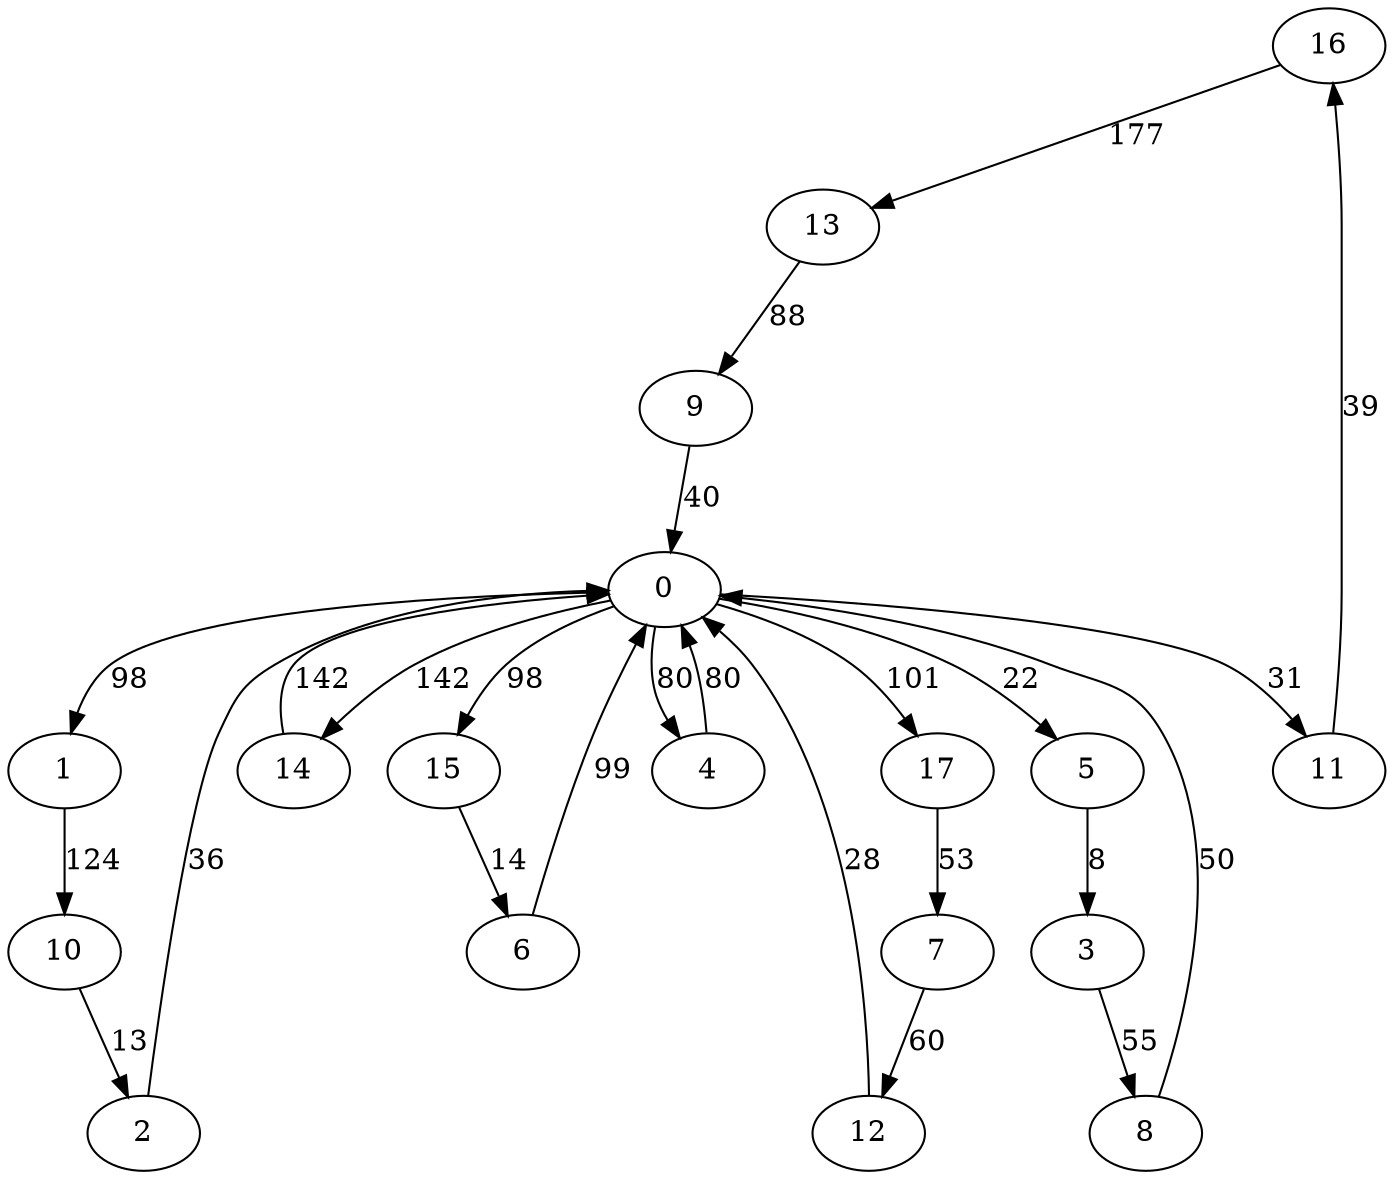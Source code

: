 digraph G {
	16->13[ label=177 ];
	8->0[ label=50 ];
	1->10[ label=124 ];
	6->0[ label=99 ];
	13->9[ label=88 ];
	17->7[ label=53 ];
	10->2[ label=13 ];
	14->0[ label=142 ];
	15->6[ label=14 ];
	9->0[ label=40 ];
	5->3[ label=8 ];
	2->0[ label=36 ];
	0->4[ label=80 ];
	0->14[ label=142 ];
	0->15[ label=98 ];
	0->11[ label=31 ];
	0->5[ label=22 ];
	0->17[ label=101 ];
	0->1[ label=98 ];
	11->16[ label=39 ];
	3->8[ label=55 ];
	7->12[ label=60 ];
	12->0[ label=28 ];
	4->0[ label=80 ];
	0 [ label=0 ];
	1 [ label=1 ];
	10 [ label=10 ];
	11 [ label=11 ];
	12 [ label=12 ];
	13 [ label=13 ];
	14 [ label=14 ];
	15 [ label=15 ];
	16 [ label=16 ];
	17 [ label=17 ];
	2 [ label=2 ];
	3 [ label=3 ];
	4 [ label=4 ];
	5 [ label=5 ];
	6 [ label=6 ];
	7 [ label=7 ];
	8 [ label=8 ];
	9 [ label=9 ];

}
